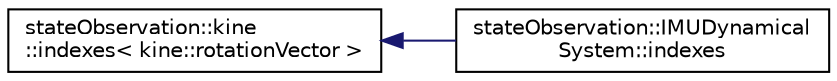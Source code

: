 digraph "Graphical Class Hierarchy"
{
  edge [fontname="Helvetica",fontsize="10",labelfontname="Helvetica",labelfontsize="10"];
  node [fontname="Helvetica",fontsize="10",shape=record];
  rankdir="LR";
  Node0 [label="stateObservation::kine\l::indexes\< kine::rotationVector \>",height=0.2,width=0.4,color="black", fillcolor="white", style="filled",URL="$structstateObservation_1_1kine_1_1indexes.html"];
  Node0 -> Node1 [dir="back",color="midnightblue",fontsize="10",style="solid",fontname="Helvetica"];
  Node1 [label="stateObservation::IMUDynamical\lSystem::indexes",height=0.2,width=0.4,color="black", fillcolor="white", style="filled",URL="$structstateObservation_1_1IMUDynamicalSystem_1_1indexes.html"];
}
